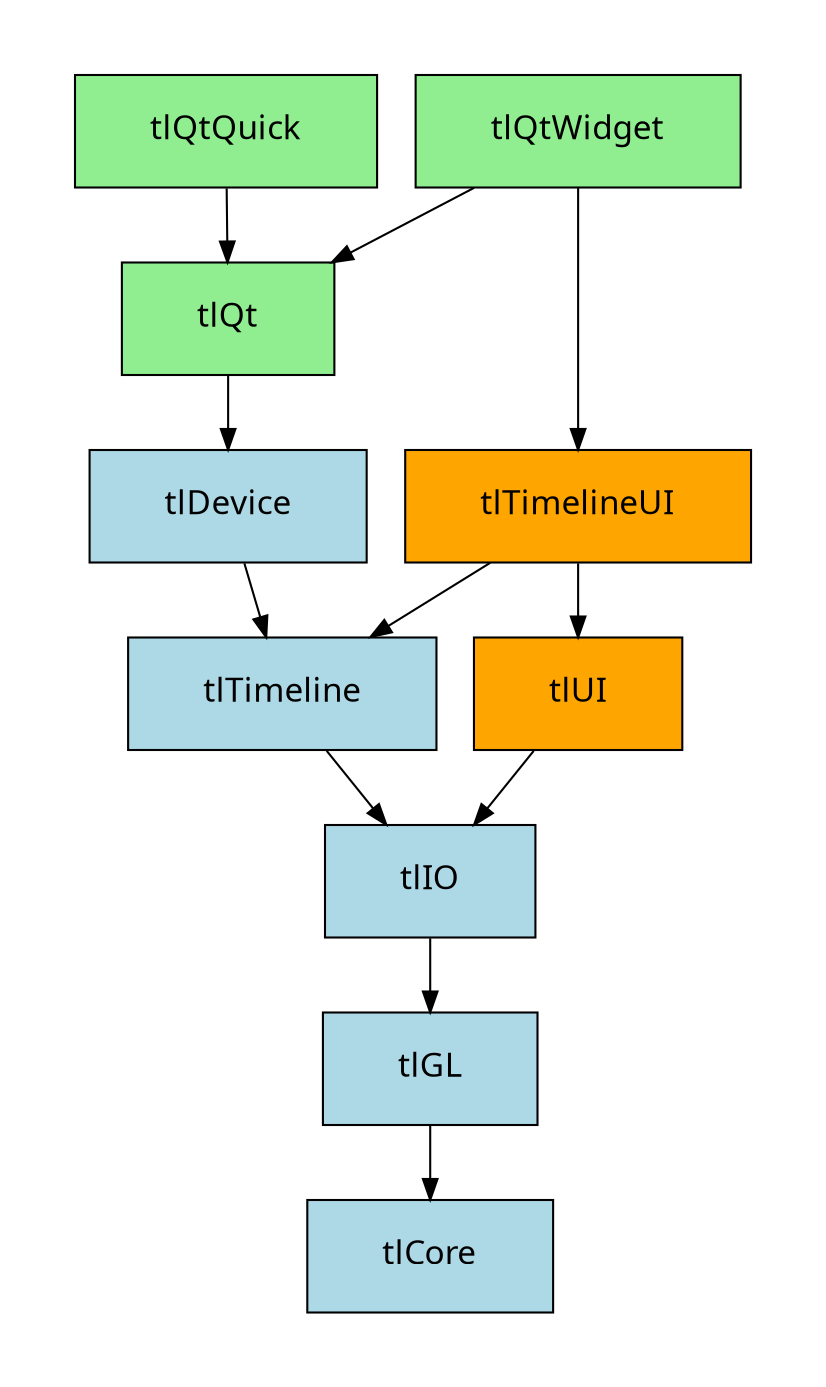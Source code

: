 digraph "tlRender" {
    bgcolor = "#00000000"
    pad = 0.5
    node [ fontsize = 16, style = filled, fontname = NotoSans, fontcolor = black, margin = "0.5,0.25" ];
    "node0" [ label = "tlTimeline", shape = rectangle, fillcolor = lightblue ];
    "node1" [ label = "tlIO", shape = rectangle, fillcolor = lightblue ];
    "node2" [ label = "tlGL", shape = rectangle, fillcolor = lightblue ];
    "node3" [ label = "tlCore", shape = rectangle, fillcolor = lightblue ];
    "node2" -> "node3"  // tlGL -> tlCore
    "node1" -> "node2"  // tlIO -> tlGL
    "node0" -> "node1"  // tlTimeline -> tlIO
    "node4" [ label = "tlQtWidget", shape = rectangle, fillcolor = lightgreen ];
    "node5" [ label = "tlQt", shape = rectangle, fillcolor = lightgreen ];
    "node6" [ label = "tlDevice", shape = rectangle, fillcolor = lightblue ];
    "node6" -> "node0"  // tlDevice -> tlTimeline
    "node5" -> "node6"  // tlQt -> tlDevice
    "node4" -> "node5"  // tlQtWidget -> tlQt
    "node7" [ label = "tlTimelineUI", shape = rectangle, fillcolor = orange ];
    "node7" -> "node0"  // tlTimelineUI -> tlTimeline
    "node8" [ label = "tlUI", shape = rectangle, fillcolor = orange ];
    "node8" -> "node1"  // tlUI -> tlIO
    "node7" -> "node8"  // tlTimelineUI -> tlUI
    "node4" -> "node7"  // tlQtWidget -> tlTimelineUI
    "node9" [ label = "tlQtQuick", shape = rectangle, fillcolor = lightgreen ];
    "node9" -> "node5"  // tlQtQuick -> tlQt
}
